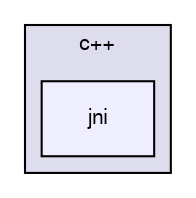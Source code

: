 digraph G {
  bgcolor=transparent;
  compound=true
  node [ fontsize="10", fontname="FreeSans"];
  edge [ labelfontsize="10", labelfontname="FreeSans"];
  subgraph clusterdir_9d906a63e04db9f1defadb7e0cc344c4 {
    graph [ bgcolor="#ddddee", pencolor="black", label="c++" fontname="FreeSans", fontsize="10", URL="dir_9d906a63e04db9f1defadb7e0cc344c4.html"]
  dir_7454475b5fa3f542a9fa1c4a762ec24b [shape=box, label="jni", style="filled", fillcolor="#eeeeff", pencolor="black", URL="dir_7454475b5fa3f542a9fa1c4a762ec24b.html"];
  }
}
